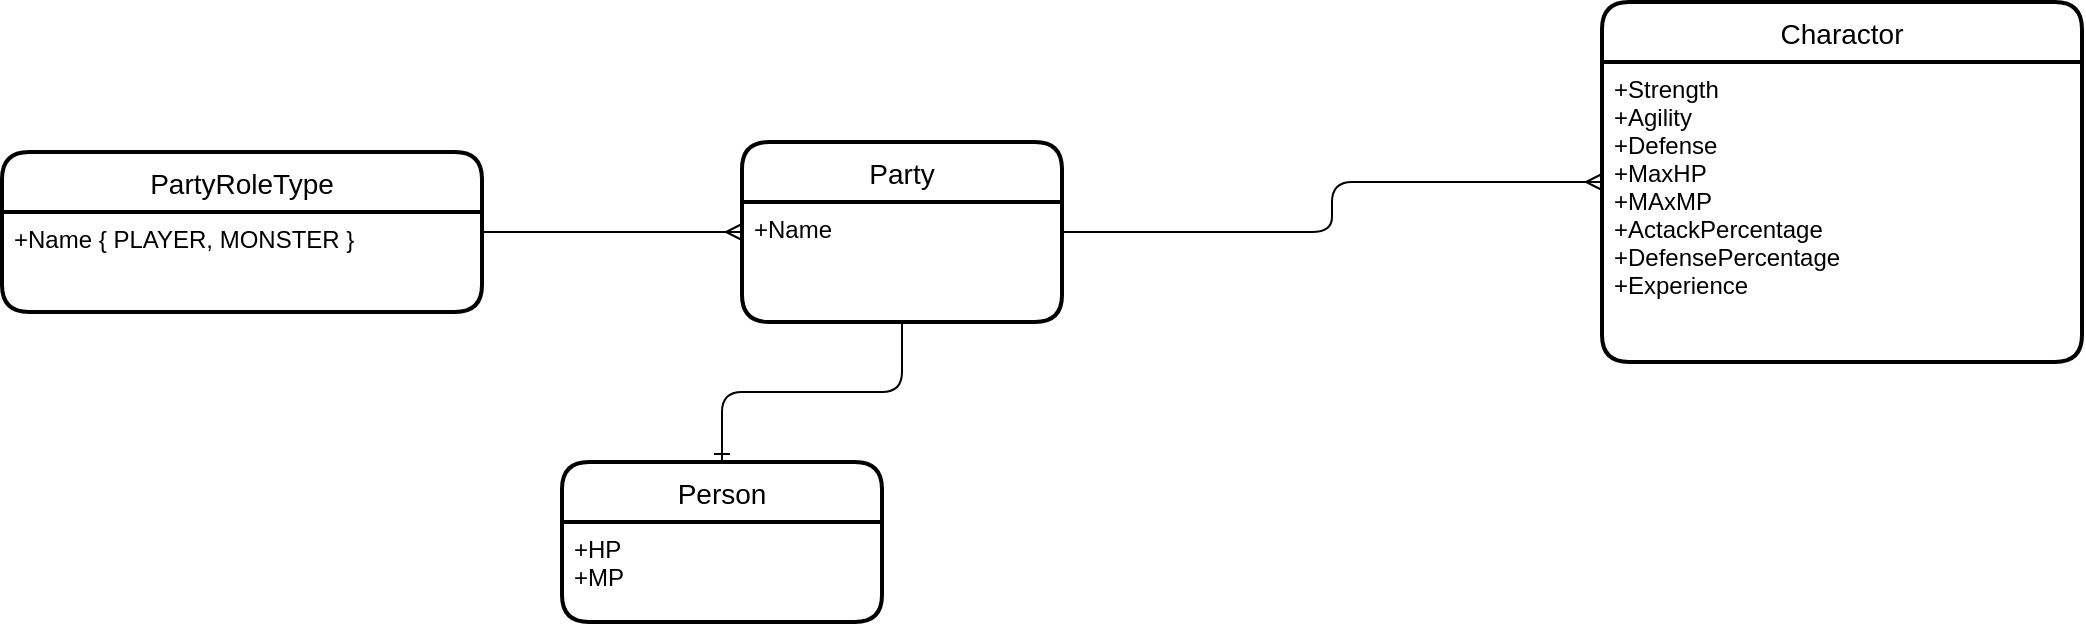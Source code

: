 <mxfile version="13.5.3" type="github">
  <diagram id="7pcdScLeFBV-4vA4IE1a" name="Page-1">
    <mxGraphModel dx="1865" dy="547" grid="1" gridSize="10" guides="1" tooltips="1" connect="1" arrows="1" fold="1" page="1" pageScale="1" pageWidth="827" pageHeight="1169" math="0" shadow="0">
      <root>
        <mxCell id="0" />
        <mxCell id="1" parent="0" />
        <mxCell id="xecTp9EdF2CIEmMlDXdN-1" value="Party" style="swimlane;childLayout=stackLayout;horizontal=1;startSize=30;horizontalStack=0;rounded=1;fontSize=14;fontStyle=0;strokeWidth=2;resizeParent=0;resizeLast=1;shadow=0;dashed=0;align=center;" vertex="1" parent="1">
          <mxGeometry x="360" y="120" width="160" height="90" as="geometry" />
        </mxCell>
        <mxCell id="xecTp9EdF2CIEmMlDXdN-2" value="+Name&#xa;&#xa;" style="align=left;strokeColor=none;fillColor=none;spacingLeft=4;fontSize=12;verticalAlign=top;resizable=0;rotatable=0;part=1;" vertex="1" parent="xecTp9EdF2CIEmMlDXdN-1">
          <mxGeometry y="30" width="160" height="60" as="geometry" />
        </mxCell>
        <mxCell id="xecTp9EdF2CIEmMlDXdN-13" style="edgeStyle=orthogonalEdgeStyle;rounded=1;orthogonalLoop=1;jettySize=auto;html=1;endArrow=none;endFill=0;startArrow=ERmany;startFill=0;" edge="1" parent="1" source="xecTp9EdF2CIEmMlDXdN-1" target="xecTp9EdF2CIEmMlDXdN-10">
          <mxGeometry relative="1" as="geometry" />
        </mxCell>
        <mxCell id="xecTp9EdF2CIEmMlDXdN-10" value="PartyRoleType" style="swimlane;childLayout=stackLayout;horizontal=1;startSize=30;horizontalStack=0;rounded=1;fontSize=14;fontStyle=0;strokeWidth=2;resizeParent=0;resizeLast=1;shadow=0;dashed=0;align=center;" vertex="1" parent="1">
          <mxGeometry x="-10" y="125" width="240" height="80" as="geometry" />
        </mxCell>
        <mxCell id="xecTp9EdF2CIEmMlDXdN-11" value="+Name { PLAYER, MONSTER } " style="align=left;strokeColor=none;fillColor=none;spacingLeft=4;fontSize=12;verticalAlign=top;resizable=0;rotatable=0;part=1;" vertex="1" parent="xecTp9EdF2CIEmMlDXdN-10">
          <mxGeometry y="30" width="240" height="50" as="geometry" />
        </mxCell>
        <mxCell id="xecTp9EdF2CIEmMlDXdN-17" value="Person" style="swimlane;childLayout=stackLayout;horizontal=1;startSize=30;horizontalStack=0;rounded=1;fontSize=14;fontStyle=0;strokeWidth=2;resizeParent=0;resizeLast=1;shadow=0;dashed=0;align=center;" vertex="1" parent="1">
          <mxGeometry x="270" y="280" width="160" height="80" as="geometry" />
        </mxCell>
        <mxCell id="xecTp9EdF2CIEmMlDXdN-18" value="+HP&#xa;+MP" style="align=left;strokeColor=none;fillColor=none;spacingLeft=4;fontSize=12;verticalAlign=top;resizable=0;rotatable=0;part=1;" vertex="1" parent="xecTp9EdF2CIEmMlDXdN-17">
          <mxGeometry y="30" width="160" height="50" as="geometry" />
        </mxCell>
        <mxCell id="xecTp9EdF2CIEmMlDXdN-19" value="" style="edgeStyle=orthogonalEdgeStyle;fontSize=12;html=1;endArrow=ERone;endFill=1;" edge="1" parent="1" source="xecTp9EdF2CIEmMlDXdN-1" target="xecTp9EdF2CIEmMlDXdN-17">
          <mxGeometry width="100" height="100" relative="1" as="geometry">
            <mxPoint x="90" y="370" as="sourcePoint" />
            <mxPoint x="190" y="270" as="targetPoint" />
          </mxGeometry>
        </mxCell>
        <mxCell id="xecTp9EdF2CIEmMlDXdN-20" value="Charactor" style="swimlane;childLayout=stackLayout;horizontal=1;startSize=30;horizontalStack=0;rounded=1;fontSize=14;fontStyle=0;strokeWidth=2;resizeParent=0;resizeLast=1;shadow=0;dashed=0;align=center;" vertex="1" parent="1">
          <mxGeometry x="790" y="50" width="240" height="180" as="geometry" />
        </mxCell>
        <mxCell id="xecTp9EdF2CIEmMlDXdN-21" value="+Strength&#xa;+Agility&#xa;+Defense&#xa;+MaxHP&#xa;+MAxMP&#xa;+ActackPercentage&#xa;+DefensePercentage&#xa;+Experience&#xa;" style="align=left;strokeColor=none;fillColor=none;spacingLeft=4;fontSize=12;verticalAlign=top;resizable=0;rotatable=0;part=1;" vertex="1" parent="xecTp9EdF2CIEmMlDXdN-20">
          <mxGeometry y="30" width="240" height="150" as="geometry" />
        </mxCell>
        <mxCell id="xecTp9EdF2CIEmMlDXdN-22" style="edgeStyle=orthogonalEdgeStyle;rounded=1;orthogonalLoop=1;jettySize=auto;html=1;endArrow=none;endFill=0;startArrow=ERmany;startFill=0;" edge="1" parent="1" source="xecTp9EdF2CIEmMlDXdN-20" target="xecTp9EdF2CIEmMlDXdN-1">
          <mxGeometry relative="1" as="geometry">
            <mxPoint x="370" y="175" as="sourcePoint" />
            <mxPoint x="240" y="175" as="targetPoint" />
          </mxGeometry>
        </mxCell>
      </root>
    </mxGraphModel>
  </diagram>
</mxfile>
